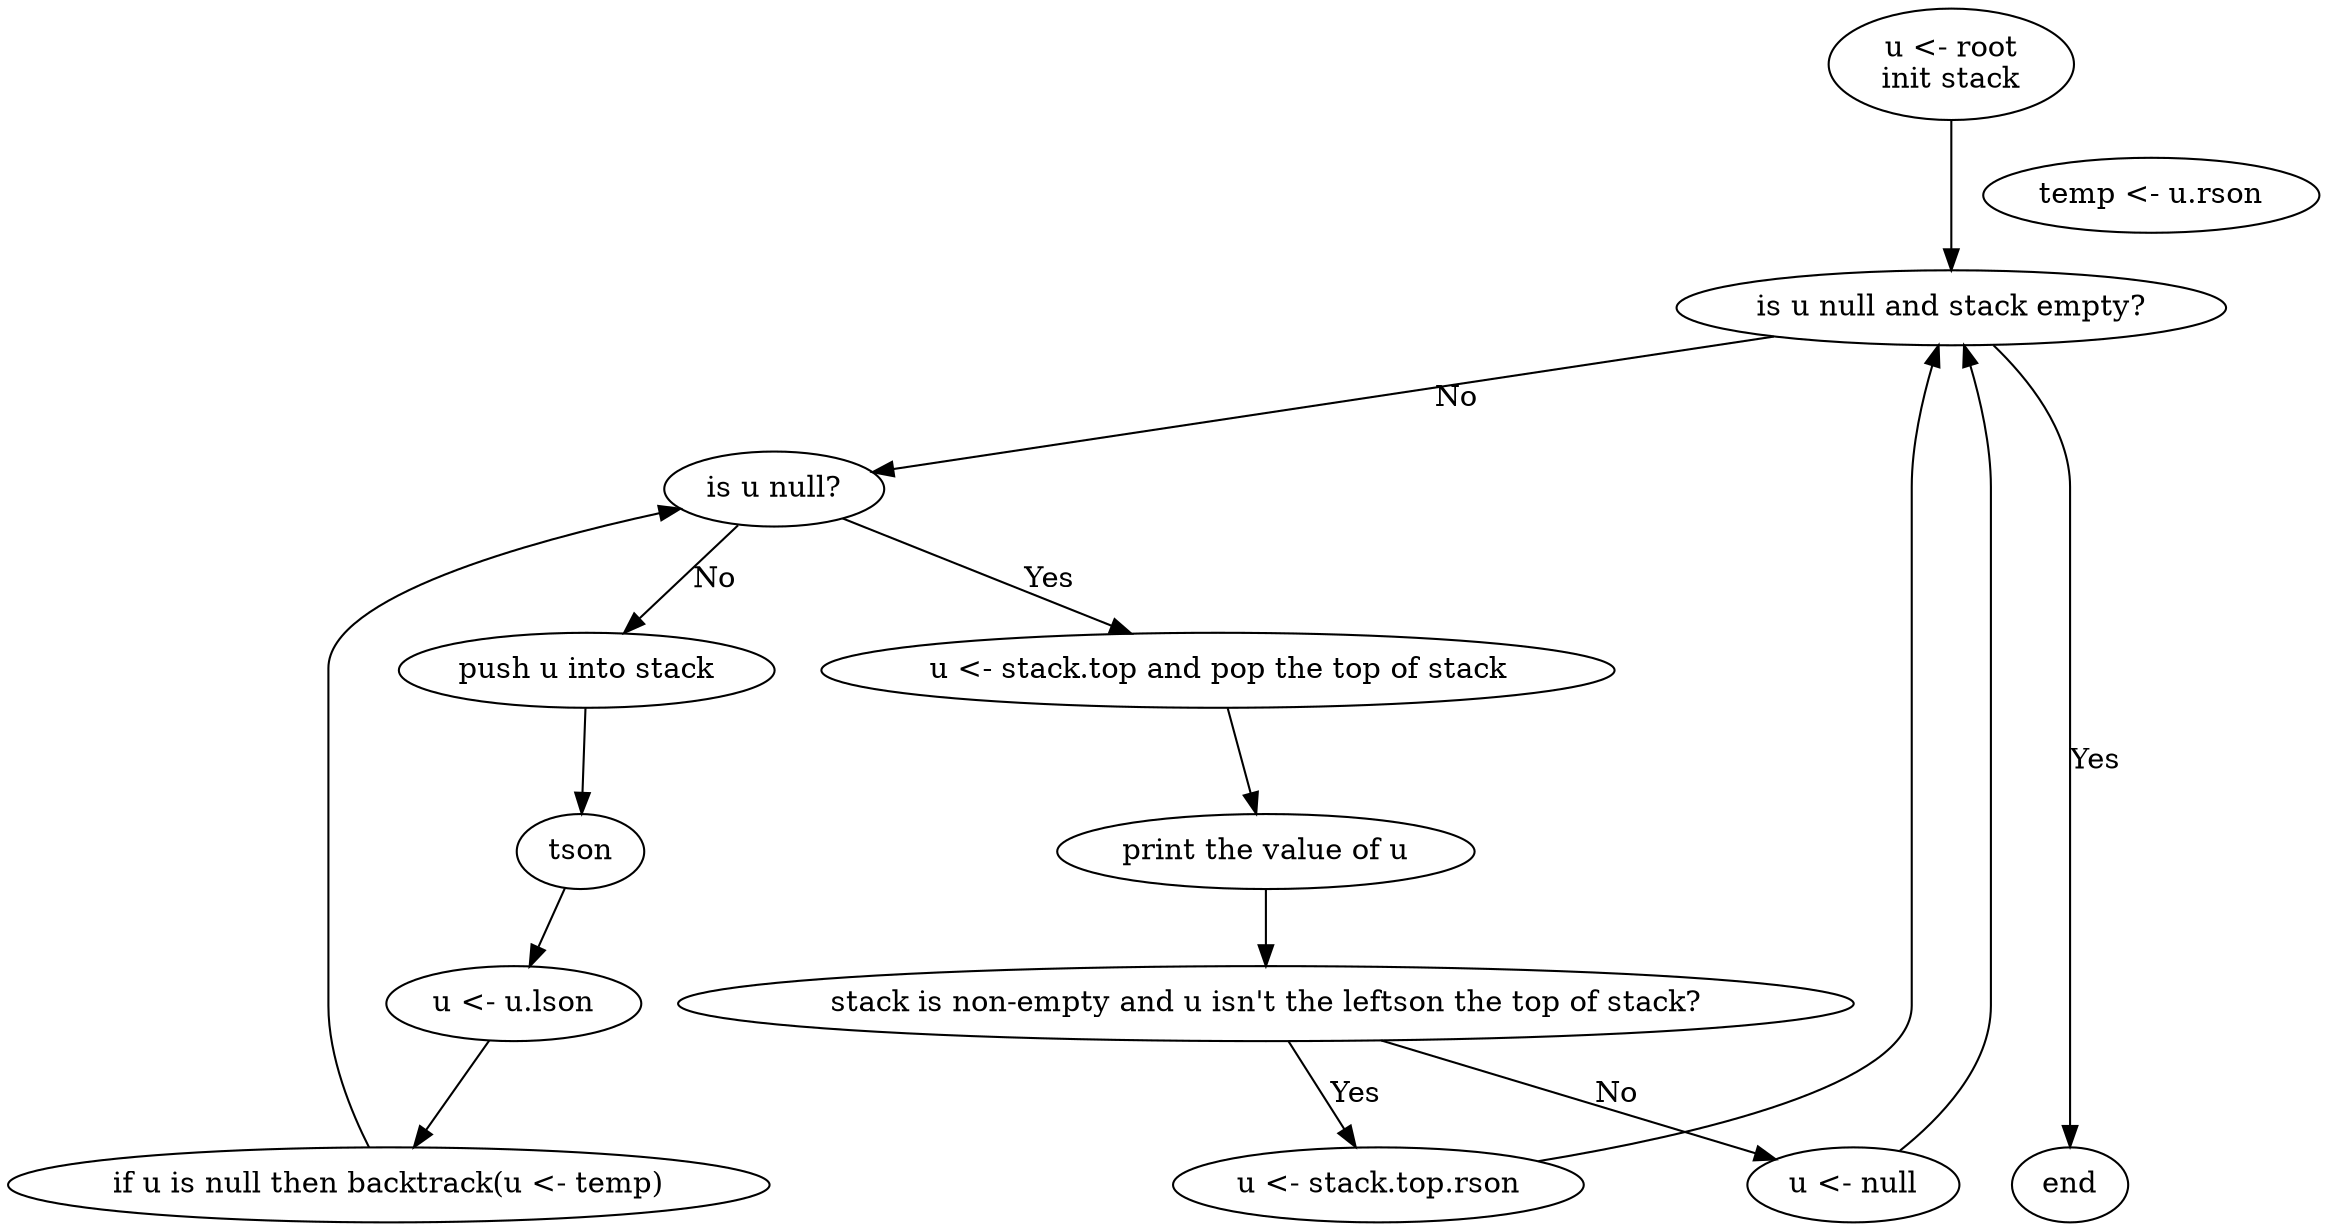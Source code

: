 digraph {
  init[label="u <- root\ninit stack"];
  judge0[label="is u null and stack empty?"];
  judge1[label="is u null?"];
  judge2[label="stack is non-empty and u isn't the leftson the top of stack?"];
  print[label="print the value of u"];
  lson[label="u <- u.lson"];
  rson[label="u <- stack.top.rson"];
  push[label="push u into stack"];
  pop[label="u <- stack.top and pop the top of stack"];
  trson[label="temp <- u.rson"];
  back[label="if u is null then backtrack(u <- temp)"];
  null[label="u <- null"]
  { rank=max; end; }

  init -> judge0;
  judge0 -> end[label="Yes"];
  judge0 -> judge1[label="No"];
  judge1 -> pop[label="Yes"];
  judge1 -> push[label="No"];
  push -> tson -> lson -> back -> judge1;

  pop -> print -> judge2;
  judge2 -> rson[label="Yes"];
  rson -> judge0;
  judge2 -> null[label="No"];
  null -> judge0;
}
